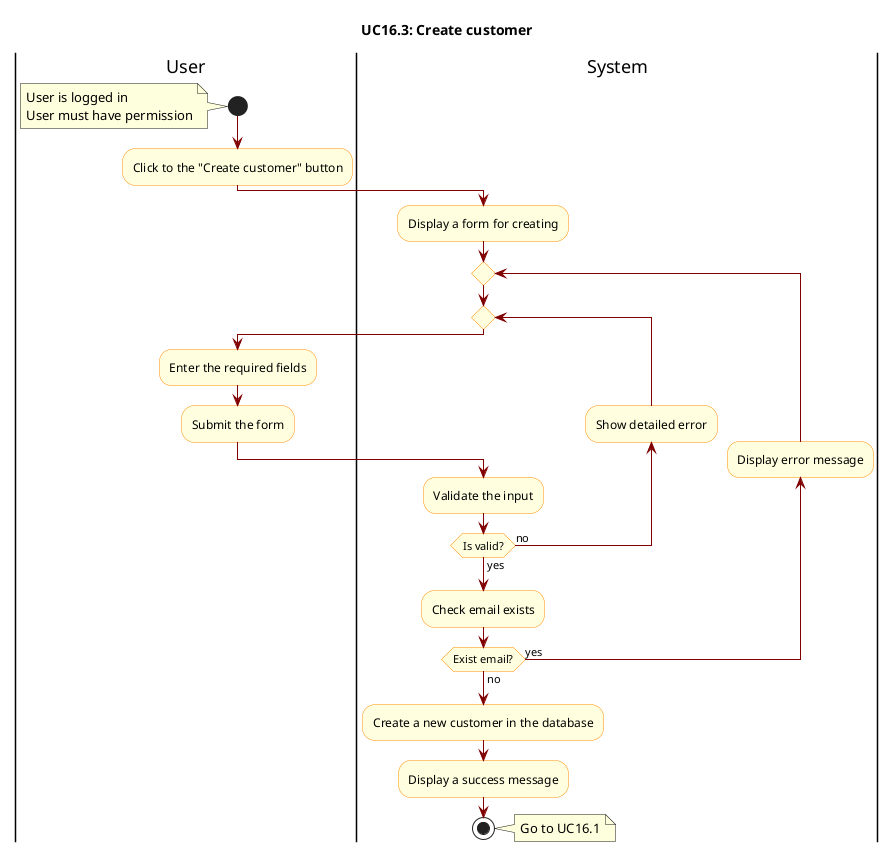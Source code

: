 @startuml

skinparam ActivityBackgroundColor LightYellow
skinparam ActivityBorderColor DarkOrange
skinparam ArrowColor Maroon

title UC16.3: Create customer

|User|
start
note left
    User is logged in  
    User must have permission
end note

|User|
:Click to the "Create customer" button;

|System|
:Display a form for creating;

repeat 
    repeat
        |User|
        :Enter the required fields;
        :Submit the form;

        |System|
        :Validate the input;

        backward :Show detailed error;
    repeat while(Is valid?) is(no) not(yes)

    |System|
    :Check email exists;

    backward :Display error message;
repeat while(Exist email?) is(yes) not(no)

:Create a new customer in the database;
:Display a success message;

stop
note right
    Go to UC16.1
end note

@enduml
